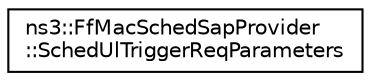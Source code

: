 digraph "Graphical Class Hierarchy"
{
 // LATEX_PDF_SIZE
  edge [fontname="Helvetica",fontsize="10",labelfontname="Helvetica",labelfontsize="10"];
  node [fontname="Helvetica",fontsize="10",shape=record];
  rankdir="LR";
  Node0 [label="ns3::FfMacSchedSapProvider\l::SchedUlTriggerReqParameters",height=0.2,width=0.4,color="black", fillcolor="white", style="filled",URL="$structns3_1_1_ff_mac_sched_sap_provider_1_1_sched_ul_trigger_req_parameters.html",tooltip="Parameters of the SCHED_UL_TRIGGER_REQ primitive."];
}
